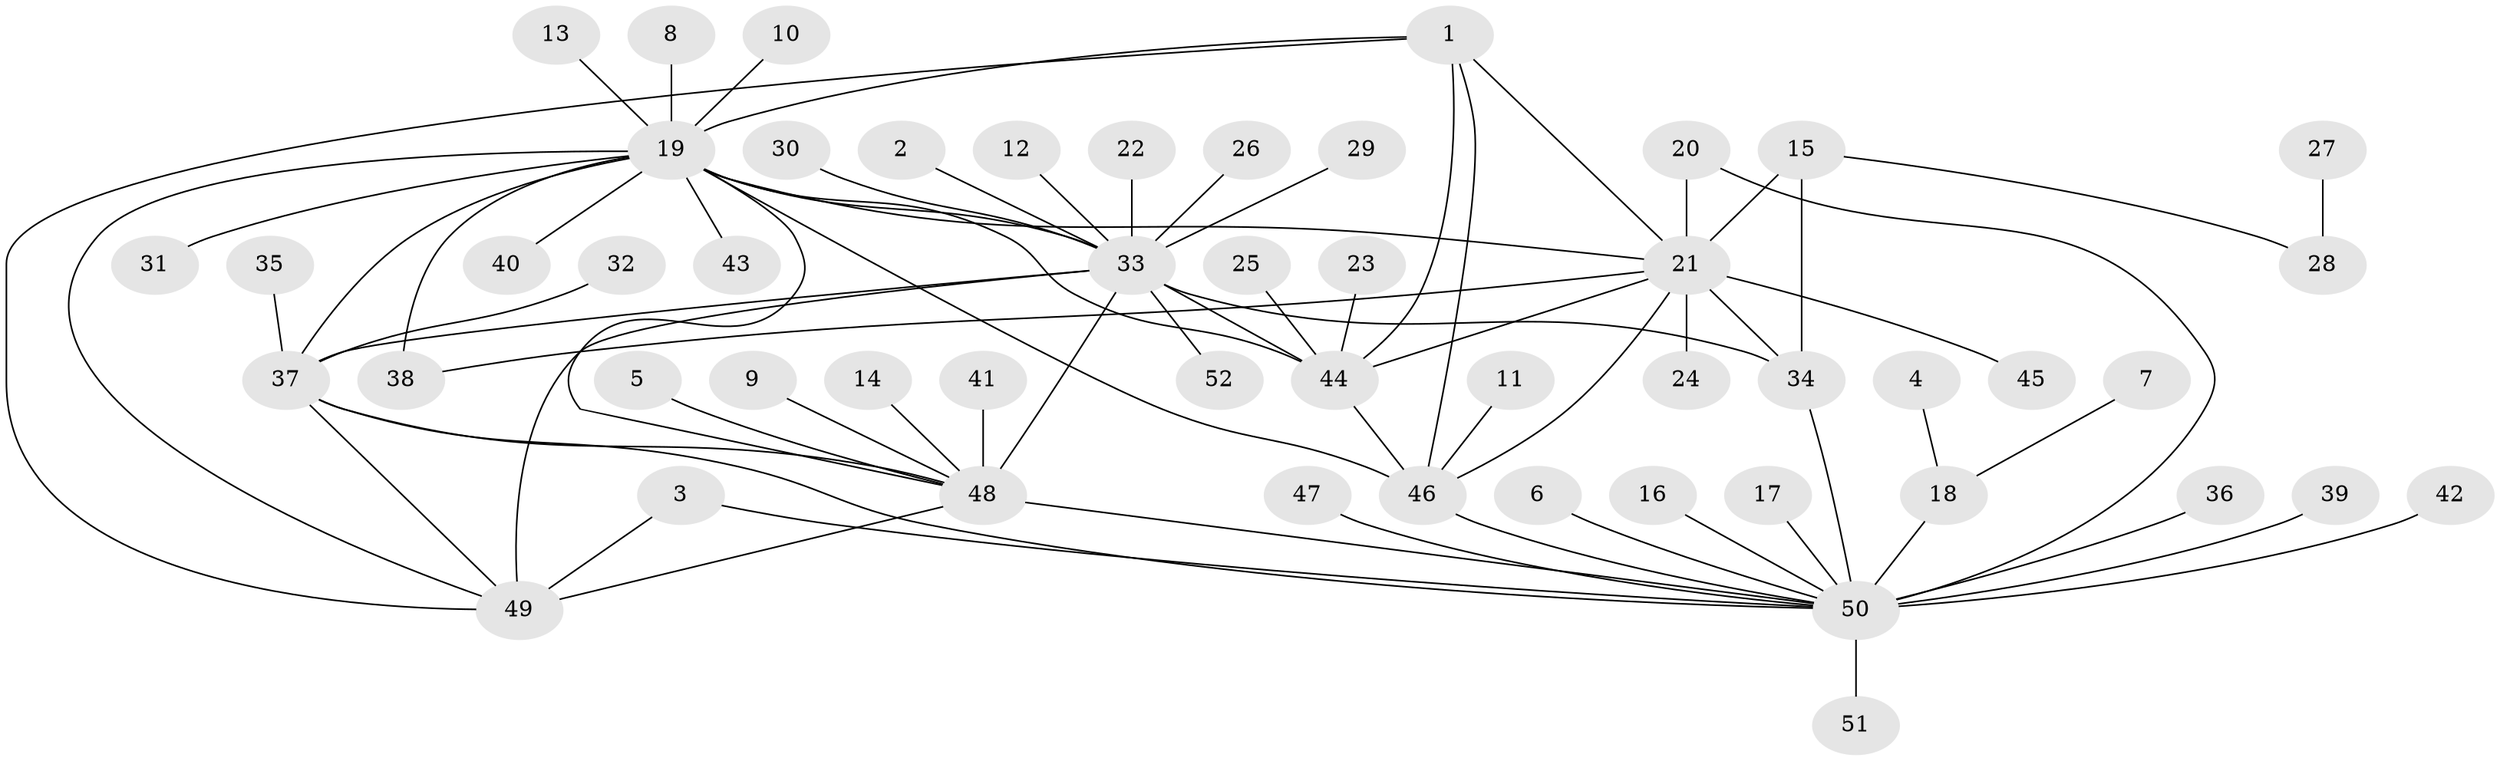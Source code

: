 // original degree distribution, {7: 0.038834951456310676, 8: 0.05825242718446602, 10: 0.009708737864077669, 5: 0.04854368932038835, 6: 0.02912621359223301, 11: 0.02912621359223301, 9: 0.02912621359223301, 1: 0.6116504854368932, 2: 0.0970873786407767, 3: 0.019417475728155338, 4: 0.02912621359223301}
// Generated by graph-tools (version 1.1) at 2025/50/03/09/25 03:50:32]
// undirected, 52 vertices, 73 edges
graph export_dot {
graph [start="1"]
  node [color=gray90,style=filled];
  1;
  2;
  3;
  4;
  5;
  6;
  7;
  8;
  9;
  10;
  11;
  12;
  13;
  14;
  15;
  16;
  17;
  18;
  19;
  20;
  21;
  22;
  23;
  24;
  25;
  26;
  27;
  28;
  29;
  30;
  31;
  32;
  33;
  34;
  35;
  36;
  37;
  38;
  39;
  40;
  41;
  42;
  43;
  44;
  45;
  46;
  47;
  48;
  49;
  50;
  51;
  52;
  1 -- 19 [weight=1.0];
  1 -- 21 [weight=1.0];
  1 -- 44 [weight=1.0];
  1 -- 46 [weight=1.0];
  1 -- 49 [weight=1.0];
  2 -- 33 [weight=1.0];
  3 -- 49 [weight=1.0];
  3 -- 50 [weight=1.0];
  4 -- 18 [weight=1.0];
  5 -- 48 [weight=1.0];
  6 -- 50 [weight=1.0];
  7 -- 18 [weight=1.0];
  8 -- 19 [weight=1.0];
  9 -- 48 [weight=1.0];
  10 -- 19 [weight=1.0];
  11 -- 46 [weight=1.0];
  12 -- 33 [weight=1.0];
  13 -- 19 [weight=1.0];
  14 -- 48 [weight=1.0];
  15 -- 21 [weight=1.0];
  15 -- 28 [weight=1.0];
  15 -- 34 [weight=3.0];
  16 -- 50 [weight=1.0];
  17 -- 50 [weight=1.0];
  18 -- 50 [weight=4.0];
  19 -- 21 [weight=2.0];
  19 -- 31 [weight=1.0];
  19 -- 33 [weight=1.0];
  19 -- 37 [weight=1.0];
  19 -- 38 [weight=1.0];
  19 -- 40 [weight=1.0];
  19 -- 43 [weight=1.0];
  19 -- 44 [weight=1.0];
  19 -- 46 [weight=1.0];
  19 -- 48 [weight=1.0];
  19 -- 49 [weight=1.0];
  20 -- 21 [weight=1.0];
  20 -- 50 [weight=1.0];
  21 -- 24 [weight=1.0];
  21 -- 34 [weight=3.0];
  21 -- 38 [weight=1.0];
  21 -- 44 [weight=1.0];
  21 -- 45 [weight=1.0];
  21 -- 46 [weight=1.0];
  22 -- 33 [weight=1.0];
  23 -- 44 [weight=1.0];
  25 -- 44 [weight=1.0];
  26 -- 33 [weight=1.0];
  27 -- 28 [weight=1.0];
  29 -- 33 [weight=1.0];
  30 -- 33 [weight=1.0];
  32 -- 37 [weight=1.0];
  33 -- 34 [weight=1.0];
  33 -- 37 [weight=2.0];
  33 -- 44 [weight=1.0];
  33 -- 48 [weight=5.0];
  33 -- 49 [weight=1.0];
  33 -- 52 [weight=1.0];
  34 -- 50 [weight=1.0];
  35 -- 37 [weight=1.0];
  36 -- 50 [weight=1.0];
  37 -- 48 [weight=1.0];
  37 -- 49 [weight=1.0];
  37 -- 50 [weight=1.0];
  39 -- 50 [weight=1.0];
  41 -- 48 [weight=1.0];
  42 -- 50 [weight=1.0];
  44 -- 46 [weight=1.0];
  46 -- 50 [weight=1.0];
  47 -- 50 [weight=1.0];
  48 -- 49 [weight=1.0];
  48 -- 50 [weight=1.0];
  50 -- 51 [weight=1.0];
}
